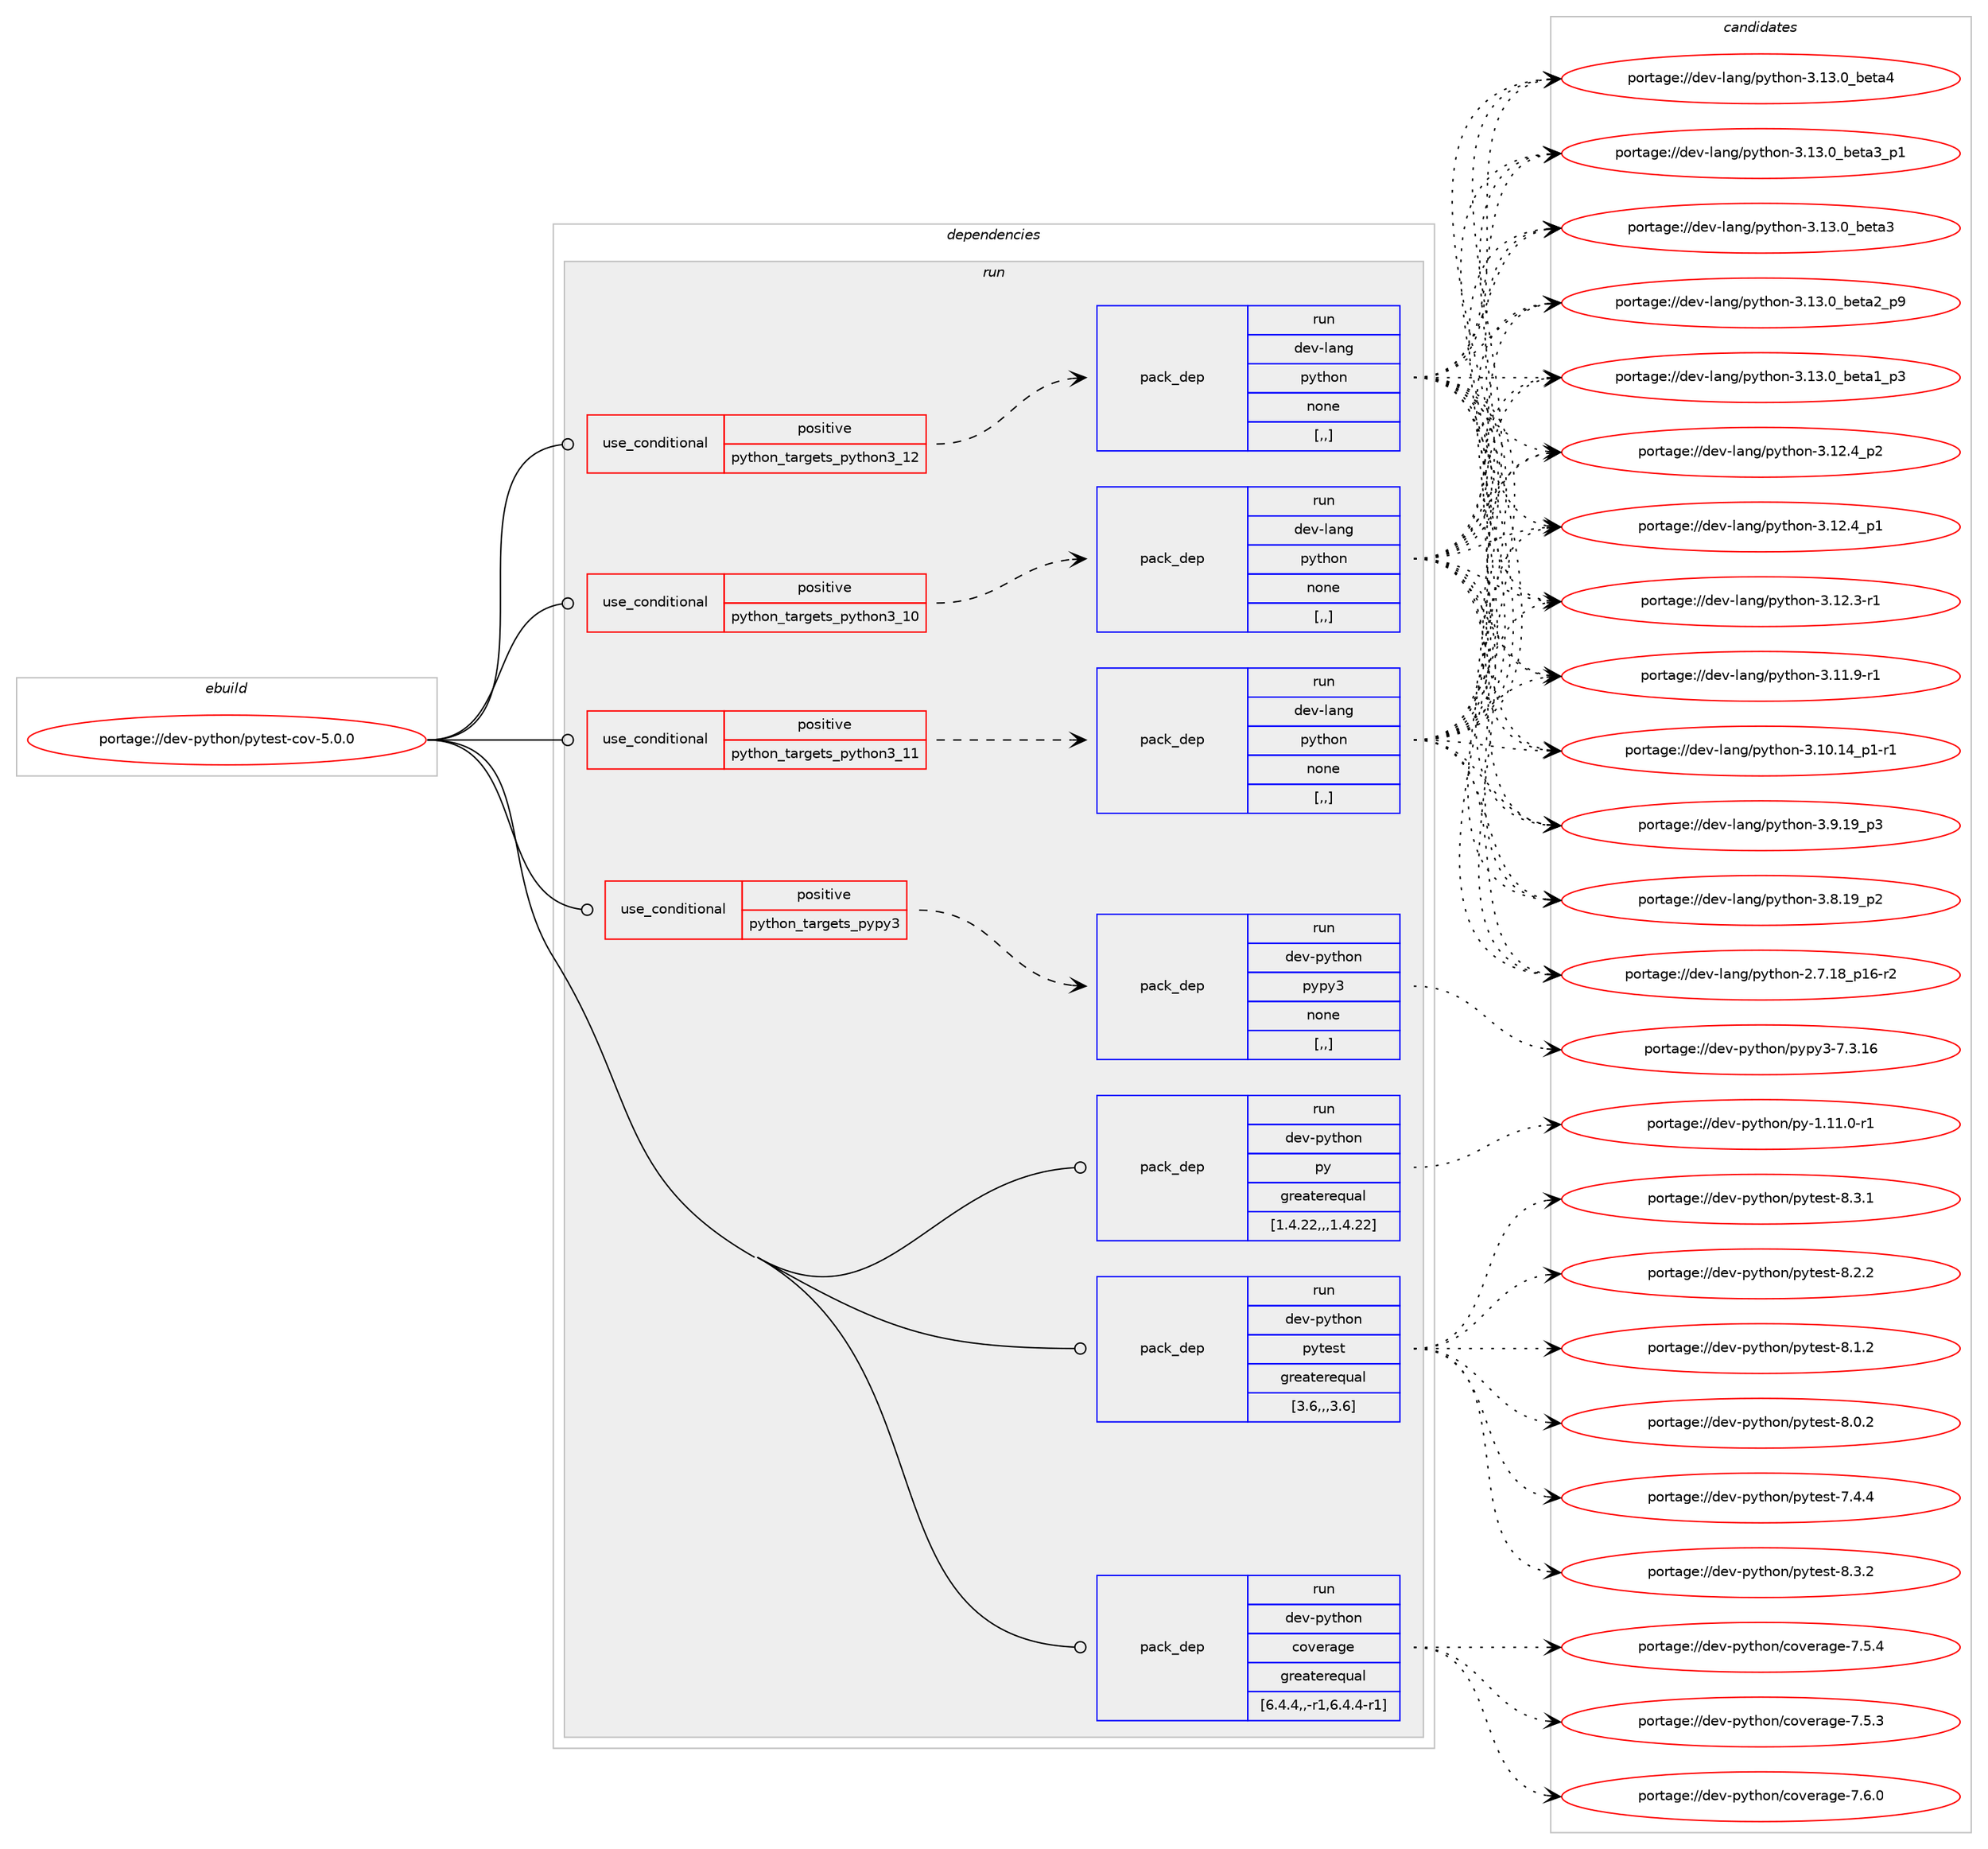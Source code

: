 digraph prolog {

# *************
# Graph options
# *************

newrank=true;
concentrate=true;
compound=true;
graph [rankdir=LR,fontname=Helvetica,fontsize=10,ranksep=1.5];#, ranksep=2.5, nodesep=0.2];
edge  [arrowhead=vee];
node  [fontname=Helvetica,fontsize=10];

# **********
# The ebuild
# **********

subgraph cluster_leftcol {
color=gray;
label=<<i>ebuild</i>>;
id [label="portage://dev-python/pytest-cov-5.0.0", color=red, width=4, href="../dev-python/pytest-cov-5.0.0.svg"];
}

# ****************
# The dependencies
# ****************

subgraph cluster_midcol {
color=gray;
label=<<i>dependencies</i>>;
subgraph cluster_compile {
fillcolor="#eeeeee";
style=filled;
label=<<i>compile</i>>;
}
subgraph cluster_compileandrun {
fillcolor="#eeeeee";
style=filled;
label=<<i>compile and run</i>>;
}
subgraph cluster_run {
fillcolor="#eeeeee";
style=filled;
label=<<i>run</i>>;
subgraph cond37892 {
dependency159111 [label=<<TABLE BORDER="0" CELLBORDER="1" CELLSPACING="0" CELLPADDING="4"><TR><TD ROWSPAN="3" CELLPADDING="10">use_conditional</TD></TR><TR><TD>positive</TD></TR><TR><TD>python_targets_pypy3</TD></TR></TABLE>>, shape=none, color=red];
subgraph pack119950 {
dependency159112 [label=<<TABLE BORDER="0" CELLBORDER="1" CELLSPACING="0" CELLPADDING="4" WIDTH="220"><TR><TD ROWSPAN="6" CELLPADDING="30">pack_dep</TD></TR><TR><TD WIDTH="110">run</TD></TR><TR><TD>dev-python</TD></TR><TR><TD>pypy3</TD></TR><TR><TD>none</TD></TR><TR><TD>[,,]</TD></TR></TABLE>>, shape=none, color=blue];
}
dependency159111:e -> dependency159112:w [weight=20,style="dashed",arrowhead="vee"];
}
id:e -> dependency159111:w [weight=20,style="solid",arrowhead="odot"];
subgraph cond37893 {
dependency159113 [label=<<TABLE BORDER="0" CELLBORDER="1" CELLSPACING="0" CELLPADDING="4"><TR><TD ROWSPAN="3" CELLPADDING="10">use_conditional</TD></TR><TR><TD>positive</TD></TR><TR><TD>python_targets_python3_10</TD></TR></TABLE>>, shape=none, color=red];
subgraph pack119951 {
dependency159114 [label=<<TABLE BORDER="0" CELLBORDER="1" CELLSPACING="0" CELLPADDING="4" WIDTH="220"><TR><TD ROWSPAN="6" CELLPADDING="30">pack_dep</TD></TR><TR><TD WIDTH="110">run</TD></TR><TR><TD>dev-lang</TD></TR><TR><TD>python</TD></TR><TR><TD>none</TD></TR><TR><TD>[,,]</TD></TR></TABLE>>, shape=none, color=blue];
}
dependency159113:e -> dependency159114:w [weight=20,style="dashed",arrowhead="vee"];
}
id:e -> dependency159113:w [weight=20,style="solid",arrowhead="odot"];
subgraph cond37894 {
dependency159115 [label=<<TABLE BORDER="0" CELLBORDER="1" CELLSPACING="0" CELLPADDING="4"><TR><TD ROWSPAN="3" CELLPADDING="10">use_conditional</TD></TR><TR><TD>positive</TD></TR><TR><TD>python_targets_python3_11</TD></TR></TABLE>>, shape=none, color=red];
subgraph pack119952 {
dependency159116 [label=<<TABLE BORDER="0" CELLBORDER="1" CELLSPACING="0" CELLPADDING="4" WIDTH="220"><TR><TD ROWSPAN="6" CELLPADDING="30">pack_dep</TD></TR><TR><TD WIDTH="110">run</TD></TR><TR><TD>dev-lang</TD></TR><TR><TD>python</TD></TR><TR><TD>none</TD></TR><TR><TD>[,,]</TD></TR></TABLE>>, shape=none, color=blue];
}
dependency159115:e -> dependency159116:w [weight=20,style="dashed",arrowhead="vee"];
}
id:e -> dependency159115:w [weight=20,style="solid",arrowhead="odot"];
subgraph cond37895 {
dependency159117 [label=<<TABLE BORDER="0" CELLBORDER="1" CELLSPACING="0" CELLPADDING="4"><TR><TD ROWSPAN="3" CELLPADDING="10">use_conditional</TD></TR><TR><TD>positive</TD></TR><TR><TD>python_targets_python3_12</TD></TR></TABLE>>, shape=none, color=red];
subgraph pack119953 {
dependency159118 [label=<<TABLE BORDER="0" CELLBORDER="1" CELLSPACING="0" CELLPADDING="4" WIDTH="220"><TR><TD ROWSPAN="6" CELLPADDING="30">pack_dep</TD></TR><TR><TD WIDTH="110">run</TD></TR><TR><TD>dev-lang</TD></TR><TR><TD>python</TD></TR><TR><TD>none</TD></TR><TR><TD>[,,]</TD></TR></TABLE>>, shape=none, color=blue];
}
dependency159117:e -> dependency159118:w [weight=20,style="dashed",arrowhead="vee"];
}
id:e -> dependency159117:w [weight=20,style="solid",arrowhead="odot"];
subgraph pack119954 {
dependency159119 [label=<<TABLE BORDER="0" CELLBORDER="1" CELLSPACING="0" CELLPADDING="4" WIDTH="220"><TR><TD ROWSPAN="6" CELLPADDING="30">pack_dep</TD></TR><TR><TD WIDTH="110">run</TD></TR><TR><TD>dev-python</TD></TR><TR><TD>coverage</TD></TR><TR><TD>greaterequal</TD></TR><TR><TD>[6.4.4,,-r1,6.4.4-r1]</TD></TR></TABLE>>, shape=none, color=blue];
}
id:e -> dependency159119:w [weight=20,style="solid",arrowhead="odot"];
subgraph pack119955 {
dependency159120 [label=<<TABLE BORDER="0" CELLBORDER="1" CELLSPACING="0" CELLPADDING="4" WIDTH="220"><TR><TD ROWSPAN="6" CELLPADDING="30">pack_dep</TD></TR><TR><TD WIDTH="110">run</TD></TR><TR><TD>dev-python</TD></TR><TR><TD>py</TD></TR><TR><TD>greaterequal</TD></TR><TR><TD>[1.4.22,,,1.4.22]</TD></TR></TABLE>>, shape=none, color=blue];
}
id:e -> dependency159120:w [weight=20,style="solid",arrowhead="odot"];
subgraph pack119956 {
dependency159121 [label=<<TABLE BORDER="0" CELLBORDER="1" CELLSPACING="0" CELLPADDING="4" WIDTH="220"><TR><TD ROWSPAN="6" CELLPADDING="30">pack_dep</TD></TR><TR><TD WIDTH="110">run</TD></TR><TR><TD>dev-python</TD></TR><TR><TD>pytest</TD></TR><TR><TD>greaterequal</TD></TR><TR><TD>[3.6,,,3.6]</TD></TR></TABLE>>, shape=none, color=blue];
}
id:e -> dependency159121:w [weight=20,style="solid",arrowhead="odot"];
}
}

# **************
# The candidates
# **************

subgraph cluster_choices {
rank=same;
color=gray;
label=<<i>candidates</i>>;

subgraph choice119950 {
color=black;
nodesep=1;
choice10010111845112121116104111110471121211121215145554651464954 [label="portage://dev-python/pypy3-7.3.16", color=red, width=4,href="../dev-python/pypy3-7.3.16.svg"];
dependency159112:e -> choice10010111845112121116104111110471121211121215145554651464954:w [style=dotted,weight="100"];
}
subgraph choice119951 {
color=black;
nodesep=1;
choice1001011184510897110103471121211161041111104551464951464895981011169752 [label="portage://dev-lang/python-3.13.0_beta4", color=red, width=4,href="../dev-lang/python-3.13.0_beta4.svg"];
choice10010111845108971101034711212111610411111045514649514648959810111697519511249 [label="portage://dev-lang/python-3.13.0_beta3_p1", color=red, width=4,href="../dev-lang/python-3.13.0_beta3_p1.svg"];
choice1001011184510897110103471121211161041111104551464951464895981011169751 [label="portage://dev-lang/python-3.13.0_beta3", color=red, width=4,href="../dev-lang/python-3.13.0_beta3.svg"];
choice10010111845108971101034711212111610411111045514649514648959810111697509511257 [label="portage://dev-lang/python-3.13.0_beta2_p9", color=red, width=4,href="../dev-lang/python-3.13.0_beta2_p9.svg"];
choice10010111845108971101034711212111610411111045514649514648959810111697499511251 [label="portage://dev-lang/python-3.13.0_beta1_p3", color=red, width=4,href="../dev-lang/python-3.13.0_beta1_p3.svg"];
choice100101118451089711010347112121116104111110455146495046529511250 [label="portage://dev-lang/python-3.12.4_p2", color=red, width=4,href="../dev-lang/python-3.12.4_p2.svg"];
choice100101118451089711010347112121116104111110455146495046529511249 [label="portage://dev-lang/python-3.12.4_p1", color=red, width=4,href="../dev-lang/python-3.12.4_p1.svg"];
choice100101118451089711010347112121116104111110455146495046514511449 [label="portage://dev-lang/python-3.12.3-r1", color=red, width=4,href="../dev-lang/python-3.12.3-r1.svg"];
choice100101118451089711010347112121116104111110455146494946574511449 [label="portage://dev-lang/python-3.11.9-r1", color=red, width=4,href="../dev-lang/python-3.11.9-r1.svg"];
choice100101118451089711010347112121116104111110455146494846495295112494511449 [label="portage://dev-lang/python-3.10.14_p1-r1", color=red, width=4,href="../dev-lang/python-3.10.14_p1-r1.svg"];
choice100101118451089711010347112121116104111110455146574649579511251 [label="portage://dev-lang/python-3.9.19_p3", color=red, width=4,href="../dev-lang/python-3.9.19_p3.svg"];
choice100101118451089711010347112121116104111110455146564649579511250 [label="portage://dev-lang/python-3.8.19_p2", color=red, width=4,href="../dev-lang/python-3.8.19_p2.svg"];
choice100101118451089711010347112121116104111110455046554649569511249544511450 [label="portage://dev-lang/python-2.7.18_p16-r2", color=red, width=4,href="../dev-lang/python-2.7.18_p16-r2.svg"];
dependency159114:e -> choice1001011184510897110103471121211161041111104551464951464895981011169752:w [style=dotted,weight="100"];
dependency159114:e -> choice10010111845108971101034711212111610411111045514649514648959810111697519511249:w [style=dotted,weight="100"];
dependency159114:e -> choice1001011184510897110103471121211161041111104551464951464895981011169751:w [style=dotted,weight="100"];
dependency159114:e -> choice10010111845108971101034711212111610411111045514649514648959810111697509511257:w [style=dotted,weight="100"];
dependency159114:e -> choice10010111845108971101034711212111610411111045514649514648959810111697499511251:w [style=dotted,weight="100"];
dependency159114:e -> choice100101118451089711010347112121116104111110455146495046529511250:w [style=dotted,weight="100"];
dependency159114:e -> choice100101118451089711010347112121116104111110455146495046529511249:w [style=dotted,weight="100"];
dependency159114:e -> choice100101118451089711010347112121116104111110455146495046514511449:w [style=dotted,weight="100"];
dependency159114:e -> choice100101118451089711010347112121116104111110455146494946574511449:w [style=dotted,weight="100"];
dependency159114:e -> choice100101118451089711010347112121116104111110455146494846495295112494511449:w [style=dotted,weight="100"];
dependency159114:e -> choice100101118451089711010347112121116104111110455146574649579511251:w [style=dotted,weight="100"];
dependency159114:e -> choice100101118451089711010347112121116104111110455146564649579511250:w [style=dotted,weight="100"];
dependency159114:e -> choice100101118451089711010347112121116104111110455046554649569511249544511450:w [style=dotted,weight="100"];
}
subgraph choice119952 {
color=black;
nodesep=1;
choice1001011184510897110103471121211161041111104551464951464895981011169752 [label="portage://dev-lang/python-3.13.0_beta4", color=red, width=4,href="../dev-lang/python-3.13.0_beta4.svg"];
choice10010111845108971101034711212111610411111045514649514648959810111697519511249 [label="portage://dev-lang/python-3.13.0_beta3_p1", color=red, width=4,href="../dev-lang/python-3.13.0_beta3_p1.svg"];
choice1001011184510897110103471121211161041111104551464951464895981011169751 [label="portage://dev-lang/python-3.13.0_beta3", color=red, width=4,href="../dev-lang/python-3.13.0_beta3.svg"];
choice10010111845108971101034711212111610411111045514649514648959810111697509511257 [label="portage://dev-lang/python-3.13.0_beta2_p9", color=red, width=4,href="../dev-lang/python-3.13.0_beta2_p9.svg"];
choice10010111845108971101034711212111610411111045514649514648959810111697499511251 [label="portage://dev-lang/python-3.13.0_beta1_p3", color=red, width=4,href="../dev-lang/python-3.13.0_beta1_p3.svg"];
choice100101118451089711010347112121116104111110455146495046529511250 [label="portage://dev-lang/python-3.12.4_p2", color=red, width=4,href="../dev-lang/python-3.12.4_p2.svg"];
choice100101118451089711010347112121116104111110455146495046529511249 [label="portage://dev-lang/python-3.12.4_p1", color=red, width=4,href="../dev-lang/python-3.12.4_p1.svg"];
choice100101118451089711010347112121116104111110455146495046514511449 [label="portage://dev-lang/python-3.12.3-r1", color=red, width=4,href="../dev-lang/python-3.12.3-r1.svg"];
choice100101118451089711010347112121116104111110455146494946574511449 [label="portage://dev-lang/python-3.11.9-r1", color=red, width=4,href="../dev-lang/python-3.11.9-r1.svg"];
choice100101118451089711010347112121116104111110455146494846495295112494511449 [label="portage://dev-lang/python-3.10.14_p1-r1", color=red, width=4,href="../dev-lang/python-3.10.14_p1-r1.svg"];
choice100101118451089711010347112121116104111110455146574649579511251 [label="portage://dev-lang/python-3.9.19_p3", color=red, width=4,href="../dev-lang/python-3.9.19_p3.svg"];
choice100101118451089711010347112121116104111110455146564649579511250 [label="portage://dev-lang/python-3.8.19_p2", color=red, width=4,href="../dev-lang/python-3.8.19_p2.svg"];
choice100101118451089711010347112121116104111110455046554649569511249544511450 [label="portage://dev-lang/python-2.7.18_p16-r2", color=red, width=4,href="../dev-lang/python-2.7.18_p16-r2.svg"];
dependency159116:e -> choice1001011184510897110103471121211161041111104551464951464895981011169752:w [style=dotted,weight="100"];
dependency159116:e -> choice10010111845108971101034711212111610411111045514649514648959810111697519511249:w [style=dotted,weight="100"];
dependency159116:e -> choice1001011184510897110103471121211161041111104551464951464895981011169751:w [style=dotted,weight="100"];
dependency159116:e -> choice10010111845108971101034711212111610411111045514649514648959810111697509511257:w [style=dotted,weight="100"];
dependency159116:e -> choice10010111845108971101034711212111610411111045514649514648959810111697499511251:w [style=dotted,weight="100"];
dependency159116:e -> choice100101118451089711010347112121116104111110455146495046529511250:w [style=dotted,weight="100"];
dependency159116:e -> choice100101118451089711010347112121116104111110455146495046529511249:w [style=dotted,weight="100"];
dependency159116:e -> choice100101118451089711010347112121116104111110455146495046514511449:w [style=dotted,weight="100"];
dependency159116:e -> choice100101118451089711010347112121116104111110455146494946574511449:w [style=dotted,weight="100"];
dependency159116:e -> choice100101118451089711010347112121116104111110455146494846495295112494511449:w [style=dotted,weight="100"];
dependency159116:e -> choice100101118451089711010347112121116104111110455146574649579511251:w [style=dotted,weight="100"];
dependency159116:e -> choice100101118451089711010347112121116104111110455146564649579511250:w [style=dotted,weight="100"];
dependency159116:e -> choice100101118451089711010347112121116104111110455046554649569511249544511450:w [style=dotted,weight="100"];
}
subgraph choice119953 {
color=black;
nodesep=1;
choice1001011184510897110103471121211161041111104551464951464895981011169752 [label="portage://dev-lang/python-3.13.0_beta4", color=red, width=4,href="../dev-lang/python-3.13.0_beta4.svg"];
choice10010111845108971101034711212111610411111045514649514648959810111697519511249 [label="portage://dev-lang/python-3.13.0_beta3_p1", color=red, width=4,href="../dev-lang/python-3.13.0_beta3_p1.svg"];
choice1001011184510897110103471121211161041111104551464951464895981011169751 [label="portage://dev-lang/python-3.13.0_beta3", color=red, width=4,href="../dev-lang/python-3.13.0_beta3.svg"];
choice10010111845108971101034711212111610411111045514649514648959810111697509511257 [label="portage://dev-lang/python-3.13.0_beta2_p9", color=red, width=4,href="../dev-lang/python-3.13.0_beta2_p9.svg"];
choice10010111845108971101034711212111610411111045514649514648959810111697499511251 [label="portage://dev-lang/python-3.13.0_beta1_p3", color=red, width=4,href="../dev-lang/python-3.13.0_beta1_p3.svg"];
choice100101118451089711010347112121116104111110455146495046529511250 [label="portage://dev-lang/python-3.12.4_p2", color=red, width=4,href="../dev-lang/python-3.12.4_p2.svg"];
choice100101118451089711010347112121116104111110455146495046529511249 [label="portage://dev-lang/python-3.12.4_p1", color=red, width=4,href="../dev-lang/python-3.12.4_p1.svg"];
choice100101118451089711010347112121116104111110455146495046514511449 [label="portage://dev-lang/python-3.12.3-r1", color=red, width=4,href="../dev-lang/python-3.12.3-r1.svg"];
choice100101118451089711010347112121116104111110455146494946574511449 [label="portage://dev-lang/python-3.11.9-r1", color=red, width=4,href="../dev-lang/python-3.11.9-r1.svg"];
choice100101118451089711010347112121116104111110455146494846495295112494511449 [label="portage://dev-lang/python-3.10.14_p1-r1", color=red, width=4,href="../dev-lang/python-3.10.14_p1-r1.svg"];
choice100101118451089711010347112121116104111110455146574649579511251 [label="portage://dev-lang/python-3.9.19_p3", color=red, width=4,href="../dev-lang/python-3.9.19_p3.svg"];
choice100101118451089711010347112121116104111110455146564649579511250 [label="portage://dev-lang/python-3.8.19_p2", color=red, width=4,href="../dev-lang/python-3.8.19_p2.svg"];
choice100101118451089711010347112121116104111110455046554649569511249544511450 [label="portage://dev-lang/python-2.7.18_p16-r2", color=red, width=4,href="../dev-lang/python-2.7.18_p16-r2.svg"];
dependency159118:e -> choice1001011184510897110103471121211161041111104551464951464895981011169752:w [style=dotted,weight="100"];
dependency159118:e -> choice10010111845108971101034711212111610411111045514649514648959810111697519511249:w [style=dotted,weight="100"];
dependency159118:e -> choice1001011184510897110103471121211161041111104551464951464895981011169751:w [style=dotted,weight="100"];
dependency159118:e -> choice10010111845108971101034711212111610411111045514649514648959810111697509511257:w [style=dotted,weight="100"];
dependency159118:e -> choice10010111845108971101034711212111610411111045514649514648959810111697499511251:w [style=dotted,weight="100"];
dependency159118:e -> choice100101118451089711010347112121116104111110455146495046529511250:w [style=dotted,weight="100"];
dependency159118:e -> choice100101118451089711010347112121116104111110455146495046529511249:w [style=dotted,weight="100"];
dependency159118:e -> choice100101118451089711010347112121116104111110455146495046514511449:w [style=dotted,weight="100"];
dependency159118:e -> choice100101118451089711010347112121116104111110455146494946574511449:w [style=dotted,weight="100"];
dependency159118:e -> choice100101118451089711010347112121116104111110455146494846495295112494511449:w [style=dotted,weight="100"];
dependency159118:e -> choice100101118451089711010347112121116104111110455146574649579511251:w [style=dotted,weight="100"];
dependency159118:e -> choice100101118451089711010347112121116104111110455146564649579511250:w [style=dotted,weight="100"];
dependency159118:e -> choice100101118451089711010347112121116104111110455046554649569511249544511450:w [style=dotted,weight="100"];
}
subgraph choice119954 {
color=black;
nodesep=1;
choice10010111845112121116104111110479911111810111497103101455546544648 [label="portage://dev-python/coverage-7.6.0", color=red, width=4,href="../dev-python/coverage-7.6.0.svg"];
choice10010111845112121116104111110479911111810111497103101455546534652 [label="portage://dev-python/coverage-7.5.4", color=red, width=4,href="../dev-python/coverage-7.5.4.svg"];
choice10010111845112121116104111110479911111810111497103101455546534651 [label="portage://dev-python/coverage-7.5.3", color=red, width=4,href="../dev-python/coverage-7.5.3.svg"];
dependency159119:e -> choice10010111845112121116104111110479911111810111497103101455546544648:w [style=dotted,weight="100"];
dependency159119:e -> choice10010111845112121116104111110479911111810111497103101455546534652:w [style=dotted,weight="100"];
dependency159119:e -> choice10010111845112121116104111110479911111810111497103101455546534651:w [style=dotted,weight="100"];
}
subgraph choice119955 {
color=black;
nodesep=1;
choice1001011184511212111610411111047112121454946494946484511449 [label="portage://dev-python/py-1.11.0-r1", color=red, width=4,href="../dev-python/py-1.11.0-r1.svg"];
dependency159120:e -> choice1001011184511212111610411111047112121454946494946484511449:w [style=dotted,weight="100"];
}
subgraph choice119956 {
color=black;
nodesep=1;
choice1001011184511212111610411111047112121116101115116455646514650 [label="portage://dev-python/pytest-8.3.2", color=red, width=4,href="../dev-python/pytest-8.3.2.svg"];
choice1001011184511212111610411111047112121116101115116455646514649 [label="portage://dev-python/pytest-8.3.1", color=red, width=4,href="../dev-python/pytest-8.3.1.svg"];
choice1001011184511212111610411111047112121116101115116455646504650 [label="portage://dev-python/pytest-8.2.2", color=red, width=4,href="../dev-python/pytest-8.2.2.svg"];
choice1001011184511212111610411111047112121116101115116455646494650 [label="portage://dev-python/pytest-8.1.2", color=red, width=4,href="../dev-python/pytest-8.1.2.svg"];
choice1001011184511212111610411111047112121116101115116455646484650 [label="portage://dev-python/pytest-8.0.2", color=red, width=4,href="../dev-python/pytest-8.0.2.svg"];
choice1001011184511212111610411111047112121116101115116455546524652 [label="portage://dev-python/pytest-7.4.4", color=red, width=4,href="../dev-python/pytest-7.4.4.svg"];
dependency159121:e -> choice1001011184511212111610411111047112121116101115116455646514650:w [style=dotted,weight="100"];
dependency159121:e -> choice1001011184511212111610411111047112121116101115116455646514649:w [style=dotted,weight="100"];
dependency159121:e -> choice1001011184511212111610411111047112121116101115116455646504650:w [style=dotted,weight="100"];
dependency159121:e -> choice1001011184511212111610411111047112121116101115116455646494650:w [style=dotted,weight="100"];
dependency159121:e -> choice1001011184511212111610411111047112121116101115116455646484650:w [style=dotted,weight="100"];
dependency159121:e -> choice1001011184511212111610411111047112121116101115116455546524652:w [style=dotted,weight="100"];
}
}

}

